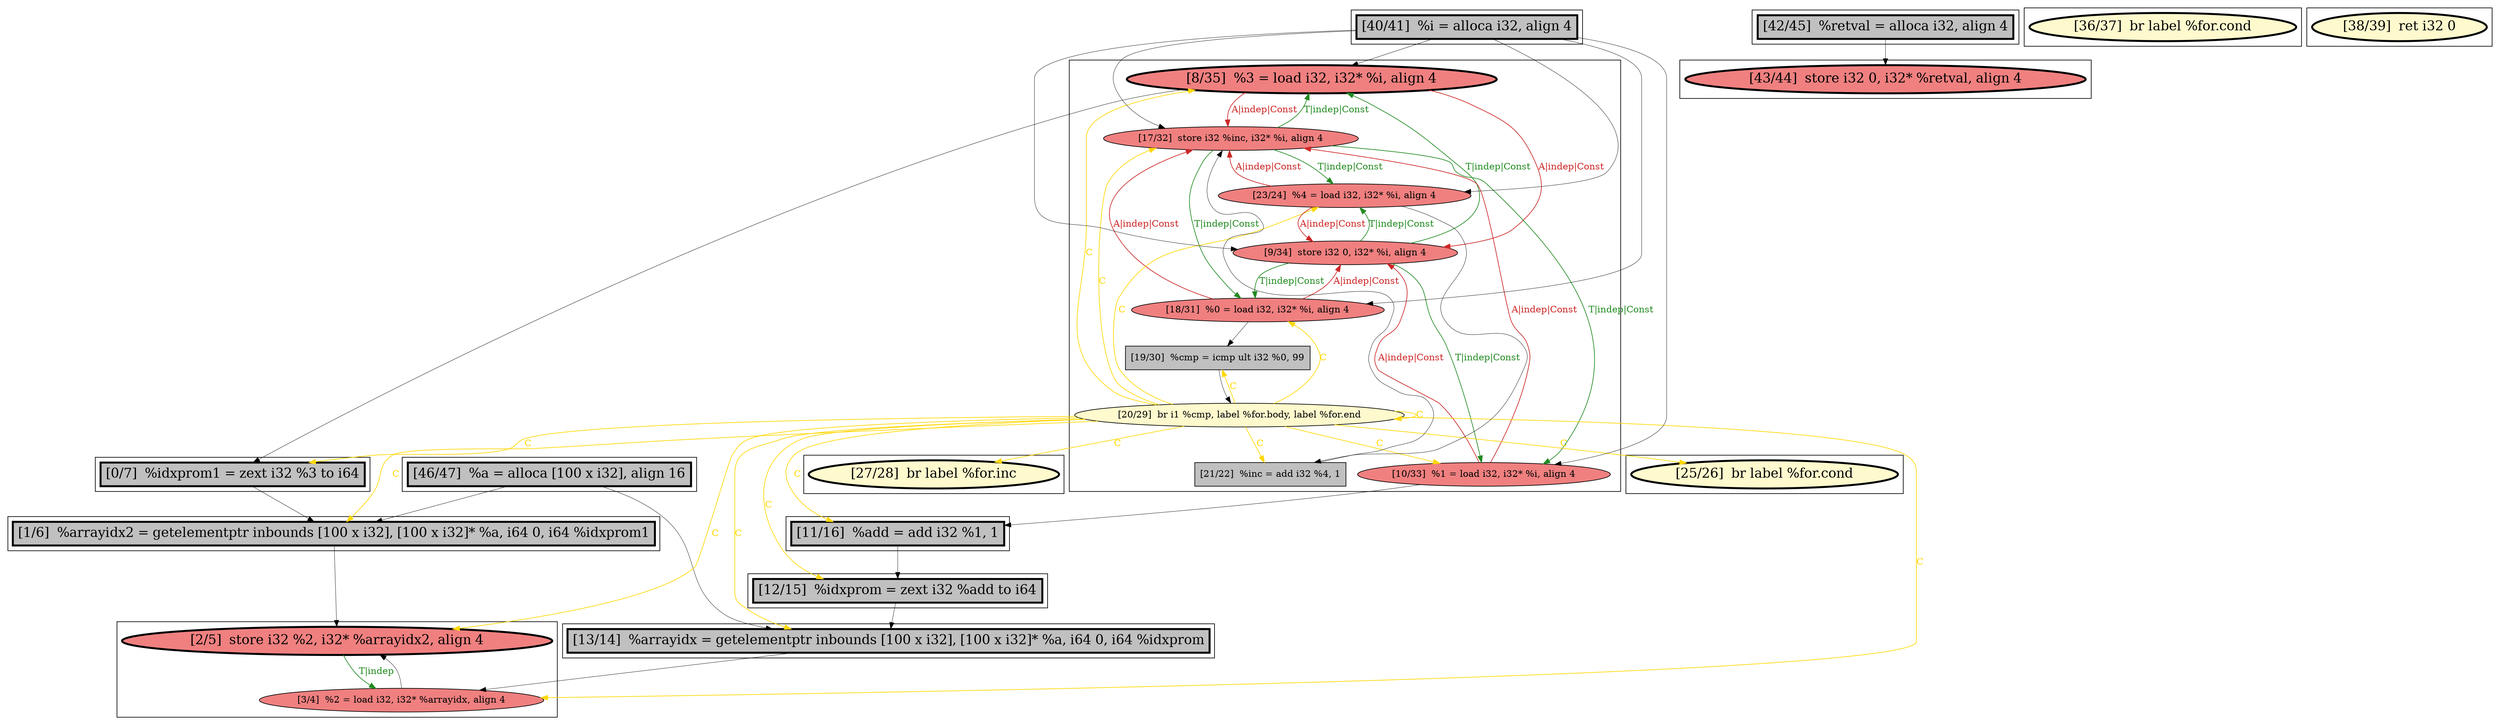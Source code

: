 
digraph G {



node95->node96 [style=solid,color=firebrick3,label="A|indep|Const",penwidth=1.0,fontcolor=firebrick3 ]
node96->node95 [style=solid,color=forestgreen,label="T|indep|Const",penwidth=1.0,fontcolor=forestgreen ]
node95->node94 [style=solid,color=firebrick3,label="A|indep|Const",penwidth=1.0,fontcolor=firebrick3 ]
node94->node95 [style=solid,color=forestgreen,label="T|indep|Const",penwidth=1.0,fontcolor=forestgreen ]
node93->node96 [style=solid,color=firebrick3,label="A|indep|Const",penwidth=1.0,fontcolor=firebrick3 ]
node94->node92 [style=solid,color=forestgreen,label="T|indep|Const",penwidth=1.0,fontcolor=forestgreen ]
node94->node93 [style=solid,color=forestgreen,label="T|indep|Const",penwidth=1.0,fontcolor=forestgreen ]
node93->node94 [style=solid,color=firebrick3,label="A|indep|Const",penwidth=1.0,fontcolor=firebrick3 ]
node102->node101 [style=solid,color=forestgreen,label="T|indep",penwidth=1.0,fontcolor=forestgreen ]
node88->node101 [style=solid,color=black,label="",penwidth=0.5,fontcolor=black ]
node100->node106 [style=solid,color=black,label="",penwidth=0.5,fontcolor=black ]
node103->node88 [style=solid,color=black,label="",penwidth=0.5,fontcolor=black ]
node98->node101 [style=solid,color=gold,label="C",penwidth=1.0,fontcolor=gold ]
node101->node102 [style=solid,color=black,label="",penwidth=0.5,fontcolor=black ]
node107->node93 [style=solid,color=black,label="",penwidth=0.5,fontcolor=black ]
node96->node93 [style=solid,color=forestgreen,label="T|indep|Const",penwidth=1.0,fontcolor=forestgreen ]
node105->node88 [style=solid,color=black,label="",penwidth=0.5,fontcolor=black ]
node98->node97 [style=solid,color=gold,label="C",penwidth=1.0,fontcolor=gold ]
node98->node109 [style=solid,color=gold,label="C",penwidth=1.0,fontcolor=gold ]
node95->node87 [style=solid,color=black,label="",penwidth=0.5,fontcolor=black ]
node91->node96 [style=solid,color=black,label="",penwidth=0.5,fontcolor=black ]
node96->node97 [style=solid,color=forestgreen,label="T|indep|Const",penwidth=1.0,fontcolor=forestgreen ]
node97->node96 [style=solid,color=firebrick3,label="A|indep|Const",penwidth=1.0,fontcolor=firebrick3 ]
node107->node94 [style=solid,color=black,label="",penwidth=0.5,fontcolor=black ]
node98->node87 [style=solid,color=gold,label="C",penwidth=1.0,fontcolor=gold ]
node107->node96 [style=solid,color=black,label="",penwidth=0.5,fontcolor=black ]
node104->node102 [style=solid,color=black,label="",penwidth=0.5,fontcolor=black ]
node97->node91 [style=solid,color=black,label="",penwidth=0.5,fontcolor=black ]
node98->node102 [style=solid,color=gold,label="C",penwidth=1.0,fontcolor=gold ]
node98->node104 [style=solid,color=gold,label="C",penwidth=1.0,fontcolor=gold ]
node98->node90 [style=solid,color=gold,label="C",penwidth=1.0,fontcolor=gold ]
node98->node91 [style=solid,color=gold,label="C",penwidth=1.0,fontcolor=gold ]
node93->node99 [style=solid,color=black,label="",penwidth=0.5,fontcolor=black ]
node107->node92 [style=solid,color=black,label="",penwidth=0.5,fontcolor=black ]
node109->node105 [style=solid,color=black,label="",penwidth=0.5,fontcolor=black ]
node98->node95 [style=solid,color=gold,label="C",penwidth=1.0,fontcolor=gold ]
node96->node92 [style=solid,color=forestgreen,label="T|indep|Const",penwidth=1.0,fontcolor=forestgreen ]
node98->node105 [style=solid,color=gold,label="C",penwidth=1.0,fontcolor=gold ]
node94->node97 [style=solid,color=forestgreen,label="T|indep|Const",penwidth=1.0,fontcolor=forestgreen ]
node98->node98 [style=solid,color=gold,label="C",penwidth=1.0,fontcolor=gold ]
node98->node93 [style=solid,color=gold,label="C",penwidth=1.0,fontcolor=gold ]
node103->node104 [style=solid,color=black,label="",penwidth=0.5,fontcolor=black ]
node92->node94 [style=solid,color=firebrick3,label="A|indep|Const",penwidth=1.0,fontcolor=firebrick3 ]
node87->node104 [style=solid,color=black,label="",penwidth=0.5,fontcolor=black ]
node107->node95 [style=solid,color=black,label="",penwidth=0.5,fontcolor=black ]
node107->node97 [style=solid,color=black,label="",penwidth=0.5,fontcolor=black ]
node92->node109 [style=solid,color=black,label="",penwidth=0.5,fontcolor=black ]
node98->node96 [style=solid,color=gold,label="C",penwidth=1.0,fontcolor=gold ]
node97->node94 [style=solid,color=firebrick3,label="A|indep|Const",penwidth=1.0,fontcolor=firebrick3 ]
node98->node89 [style=solid,color=gold,label="C",penwidth=1.0,fontcolor=gold ]
node98->node92 [style=solid,color=gold,label="C",penwidth=1.0,fontcolor=gold ]
node92->node96 [style=solid,color=firebrick3,label="A|indep|Const",penwidth=1.0,fontcolor=firebrick3 ]
node98->node99 [style=solid,color=gold,label="C",penwidth=1.0,fontcolor=gold ]
node99->node98 [style=solid,color=black,label="",penwidth=0.5,fontcolor=black ]
node98->node88 [style=solid,color=gold,label="C",penwidth=1.0,fontcolor=gold ]


subgraph cluster13 {


node109 [penwidth=3.0,fontsize=20,fillcolor=grey,label="[11/16]  %add = add i32 %1, 1",shape=rectangle,style=filled ]



}

subgraph cluster11 {


node107 [penwidth=3.0,fontsize=20,fillcolor=grey,label="[40/41]  %i = alloca i32, align 4",shape=rectangle,style=filled ]



}

subgraph cluster10 {


node106 [penwidth=3.0,fontsize=20,fillcolor=lightcoral,label="[43/44]  store i32 0, i32* %retval, align 4",shape=ellipse,style=filled ]



}

subgraph cluster9 {


node105 [penwidth=3.0,fontsize=20,fillcolor=grey,label="[12/15]  %idxprom = zext i32 %add to i64",shape=rectangle,style=filled ]



}

subgraph cluster8 {


node104 [penwidth=3.0,fontsize=20,fillcolor=grey,label="[1/6]  %arrayidx2 = getelementptr inbounds [100 x i32], [100 x i32]* %a, i64 0, i64 %idxprom1",shape=rectangle,style=filled ]



}

subgraph cluster7 {


node103 [penwidth=3.0,fontsize=20,fillcolor=grey,label="[46/47]  %a = alloca [100 x i32], align 16",shape=rectangle,style=filled ]



}

subgraph cluster14 {


node110 [penwidth=3.0,fontsize=20,fillcolor=lemonchiffon,label="[36/37]  br label %for.cond",shape=ellipse,style=filled ]



}

subgraph cluster6 {


node102 [penwidth=3.0,fontsize=20,fillcolor=lightcoral,label="[2/5]  store i32 %2, i32* %arrayidx2, align 4",shape=ellipse,style=filled ]
node101 [fillcolor=lightcoral,label="[3/4]  %2 = load i32, i32* %arrayidx, align 4",shape=ellipse,style=filled ]



}

subgraph cluster0 {


node87 [penwidth=3.0,fontsize=20,fillcolor=grey,label="[0/7]  %idxprom1 = zext i32 %3 to i64",shape=rectangle,style=filled ]



}

subgraph cluster12 {


node108 [penwidth=3.0,fontsize=20,fillcolor=lemonchiffon,label="[38/39]  ret i32 0",shape=ellipse,style=filled ]



}

subgraph cluster5 {


node100 [penwidth=3.0,fontsize=20,fillcolor=grey,label="[42/45]  %retval = alloca i32, align 4",shape=rectangle,style=filled ]



}

subgraph cluster1 {


node88 [penwidth=3.0,fontsize=20,fillcolor=grey,label="[13/14]  %arrayidx = getelementptr inbounds [100 x i32], [100 x i32]* %a, i64 0, i64 %idxprom",shape=rectangle,style=filled ]



}

subgraph cluster2 {


node89 [penwidth=3.0,fontsize=20,fillcolor=lemonchiffon,label="[25/26]  br label %for.cond",shape=ellipse,style=filled ]



}

subgraph cluster3 {


node90 [penwidth=3.0,fontsize=20,fillcolor=lemonchiffon,label="[27/28]  br label %for.inc",shape=ellipse,style=filled ]



}

subgraph cluster4 {


node92 [fillcolor=lightcoral,label="[10/33]  %1 = load i32, i32* %i, align 4",shape=ellipse,style=filled ]
node91 [fillcolor=grey,label="[21/22]  %inc = add i32 %4, 1",shape=rectangle,style=filled ]
node99 [fillcolor=grey,label="[19/30]  %cmp = icmp ult i32 %0, 99",shape=rectangle,style=filled ]
node98 [fillcolor=lemonchiffon,label="[20/29]  br i1 %cmp, label %for.body, label %for.end",shape=ellipse,style=filled ]
node95 [penwidth=3.0,fontsize=20,fillcolor=lightcoral,label="[8/35]  %3 = load i32, i32* %i, align 4",shape=ellipse,style=filled ]
node97 [fillcolor=lightcoral,label="[23/24]  %4 = load i32, i32* %i, align 4",shape=ellipse,style=filled ]
node96 [fillcolor=lightcoral,label="[17/32]  store i32 %inc, i32* %i, align 4",shape=ellipse,style=filled ]
node93 [fillcolor=lightcoral,label="[18/31]  %0 = load i32, i32* %i, align 4",shape=ellipse,style=filled ]
node94 [fillcolor=lightcoral,label="[9/34]  store i32 0, i32* %i, align 4",shape=ellipse,style=filled ]



}

}
